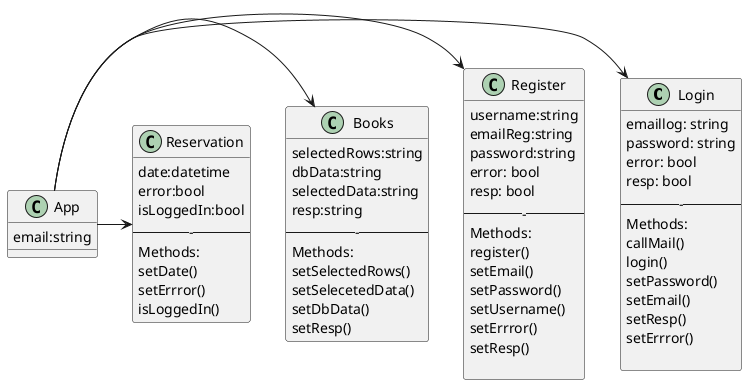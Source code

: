 @startuml
class Login{
   emaillog: string
   password: string
   error: bool
   resp: bool
   -----
   Methods:
   callMail()
   login()
   setPassword()
   setEmail()
   setResp()
   setErrror()

}

class Register{
    username:string
    emailReg:string
    password:string
    error: bool
    resp: bool
    -----
    Methods:
    register()
    setEmail()
    setPassword()
    setUsername()
    setErrror()
    setResp()

}

class Books{
selectedRows:string
dbData:string
selectedData:string
resp:string
-----
Methods:
setSelectedRows()
setSelecetedData()
setDbData()
setResp()
}

class Reservation{
date:datetime
error:bool
isLoggedIn:bool
-----
Methods:
setDate()
setErrror()
isLoggedIn()
}

class App{
email:string
}
App -> Login
App -> Register
App -> Books
App -> Reservation

@enduml